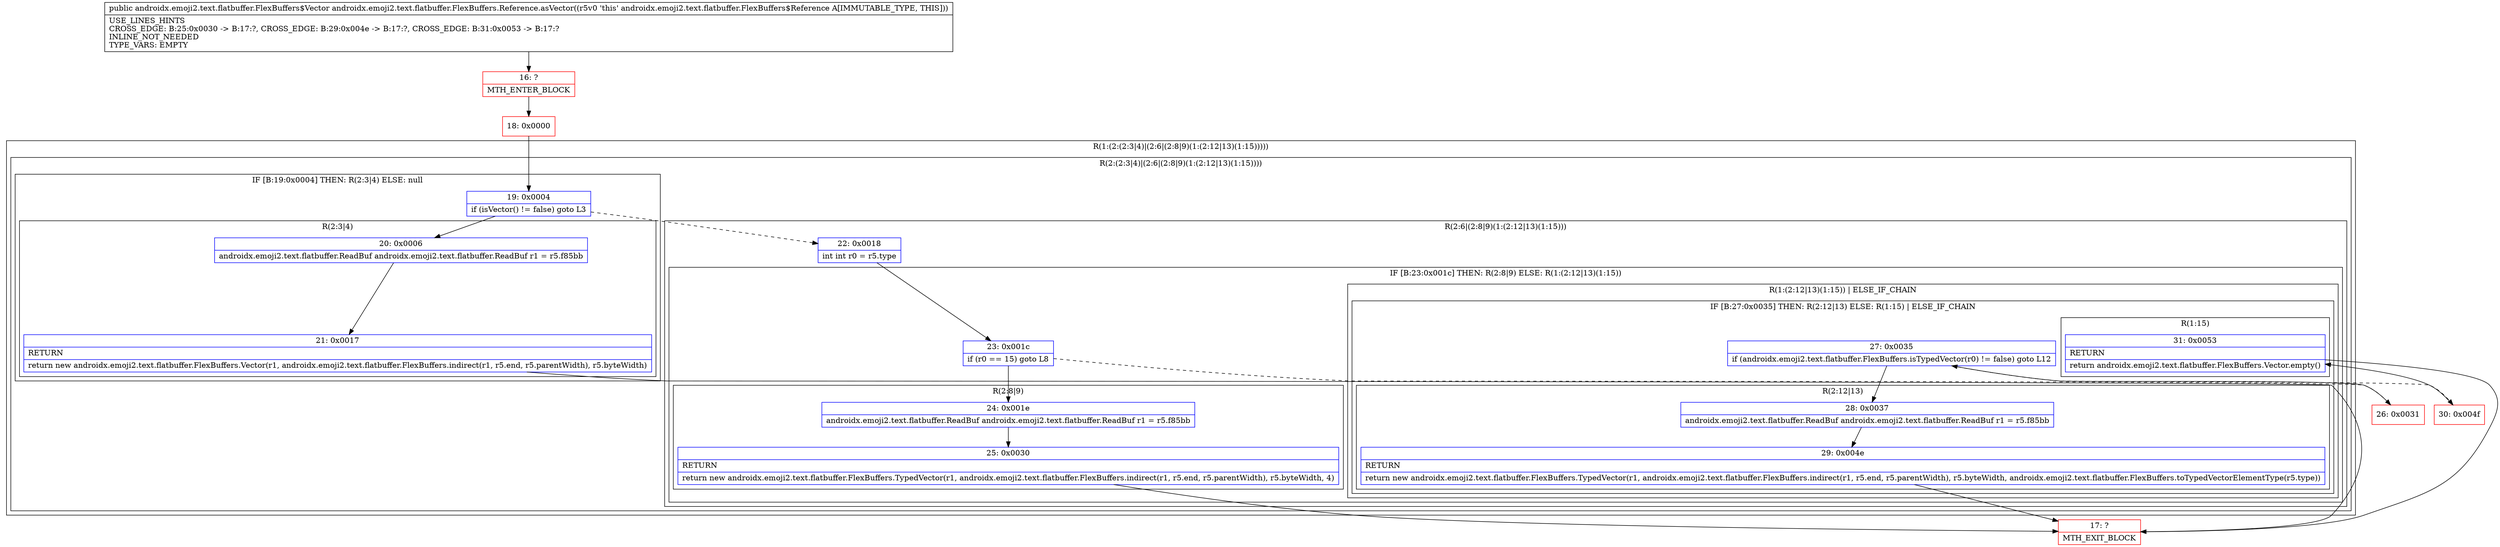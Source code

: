 digraph "CFG forandroidx.emoji2.text.flatbuffer.FlexBuffers.Reference.asVector()Landroidx\/emoji2\/text\/flatbuffer\/FlexBuffers$Vector;" {
subgraph cluster_Region_1218403436 {
label = "R(1:(2:(2:3|4)|(2:6|(2:8|9)(1:(2:12|13)(1:15)))))";
node [shape=record,color=blue];
subgraph cluster_Region_1361877088 {
label = "R(2:(2:3|4)|(2:6|(2:8|9)(1:(2:12|13)(1:15))))";
node [shape=record,color=blue];
subgraph cluster_IfRegion_969686700 {
label = "IF [B:19:0x0004] THEN: R(2:3|4) ELSE: null";
node [shape=record,color=blue];
Node_19 [shape=record,label="{19\:\ 0x0004|if (isVector() != false) goto L3\l}"];
subgraph cluster_Region_1038253028 {
label = "R(2:3|4)";
node [shape=record,color=blue];
Node_20 [shape=record,label="{20\:\ 0x0006|androidx.emoji2.text.flatbuffer.ReadBuf androidx.emoji2.text.flatbuffer.ReadBuf r1 = r5.f85bb\l}"];
Node_21 [shape=record,label="{21\:\ 0x0017|RETURN\l|return new androidx.emoji2.text.flatbuffer.FlexBuffers.Vector(r1, androidx.emoji2.text.flatbuffer.FlexBuffers.indirect(r1, r5.end, r5.parentWidth), r5.byteWidth)\l}"];
}
}
subgraph cluster_Region_2120742434 {
label = "R(2:6|(2:8|9)(1:(2:12|13)(1:15)))";
node [shape=record,color=blue];
Node_22 [shape=record,label="{22\:\ 0x0018|int int r0 = r5.type\l}"];
subgraph cluster_IfRegion_651356558 {
label = "IF [B:23:0x001c] THEN: R(2:8|9) ELSE: R(1:(2:12|13)(1:15))";
node [shape=record,color=blue];
Node_23 [shape=record,label="{23\:\ 0x001c|if (r0 == 15) goto L8\l}"];
subgraph cluster_Region_206400890 {
label = "R(2:8|9)";
node [shape=record,color=blue];
Node_24 [shape=record,label="{24\:\ 0x001e|androidx.emoji2.text.flatbuffer.ReadBuf androidx.emoji2.text.flatbuffer.ReadBuf r1 = r5.f85bb\l}"];
Node_25 [shape=record,label="{25\:\ 0x0030|RETURN\l|return new androidx.emoji2.text.flatbuffer.FlexBuffers.TypedVector(r1, androidx.emoji2.text.flatbuffer.FlexBuffers.indirect(r1, r5.end, r5.parentWidth), r5.byteWidth, 4)\l}"];
}
subgraph cluster_Region_1053274894 {
label = "R(1:(2:12|13)(1:15)) | ELSE_IF_CHAIN\l";
node [shape=record,color=blue];
subgraph cluster_IfRegion_743963342 {
label = "IF [B:27:0x0035] THEN: R(2:12|13) ELSE: R(1:15) | ELSE_IF_CHAIN\l";
node [shape=record,color=blue];
Node_27 [shape=record,label="{27\:\ 0x0035|if (androidx.emoji2.text.flatbuffer.FlexBuffers.isTypedVector(r0) != false) goto L12\l}"];
subgraph cluster_Region_1297765397 {
label = "R(2:12|13)";
node [shape=record,color=blue];
Node_28 [shape=record,label="{28\:\ 0x0037|androidx.emoji2.text.flatbuffer.ReadBuf androidx.emoji2.text.flatbuffer.ReadBuf r1 = r5.f85bb\l}"];
Node_29 [shape=record,label="{29\:\ 0x004e|RETURN\l|return new androidx.emoji2.text.flatbuffer.FlexBuffers.TypedVector(r1, androidx.emoji2.text.flatbuffer.FlexBuffers.indirect(r1, r5.end, r5.parentWidth), r5.byteWidth, androidx.emoji2.text.flatbuffer.FlexBuffers.toTypedVectorElementType(r5.type))\l}"];
}
subgraph cluster_Region_210363526 {
label = "R(1:15)";
node [shape=record,color=blue];
Node_31 [shape=record,label="{31\:\ 0x0053|RETURN\l|return androidx.emoji2.text.flatbuffer.FlexBuffers.Vector.empty()\l}"];
}
}
}
}
}
}
}
Node_16 [shape=record,color=red,label="{16\:\ ?|MTH_ENTER_BLOCK\l}"];
Node_18 [shape=record,color=red,label="{18\:\ 0x0000}"];
Node_17 [shape=record,color=red,label="{17\:\ ?|MTH_EXIT_BLOCK\l}"];
Node_26 [shape=record,color=red,label="{26\:\ 0x0031}"];
Node_30 [shape=record,color=red,label="{30\:\ 0x004f}"];
MethodNode[shape=record,label="{public androidx.emoji2.text.flatbuffer.FlexBuffers$Vector androidx.emoji2.text.flatbuffer.FlexBuffers.Reference.asVector((r5v0 'this' androidx.emoji2.text.flatbuffer.FlexBuffers$Reference A[IMMUTABLE_TYPE, THIS]))  | USE_LINES_HINTS\lCROSS_EDGE: B:25:0x0030 \-\> B:17:?, CROSS_EDGE: B:29:0x004e \-\> B:17:?, CROSS_EDGE: B:31:0x0053 \-\> B:17:?\lINLINE_NOT_NEEDED\lTYPE_VARS: EMPTY\l}"];
MethodNode -> Node_16;Node_19 -> Node_20;
Node_19 -> Node_22[style=dashed];
Node_20 -> Node_21;
Node_21 -> Node_17;
Node_22 -> Node_23;
Node_23 -> Node_24;
Node_23 -> Node_26[style=dashed];
Node_24 -> Node_25;
Node_25 -> Node_17;
Node_27 -> Node_28;
Node_27 -> Node_30[style=dashed];
Node_28 -> Node_29;
Node_29 -> Node_17;
Node_31 -> Node_17;
Node_16 -> Node_18;
Node_18 -> Node_19;
Node_26 -> Node_27;
Node_30 -> Node_31;
}

